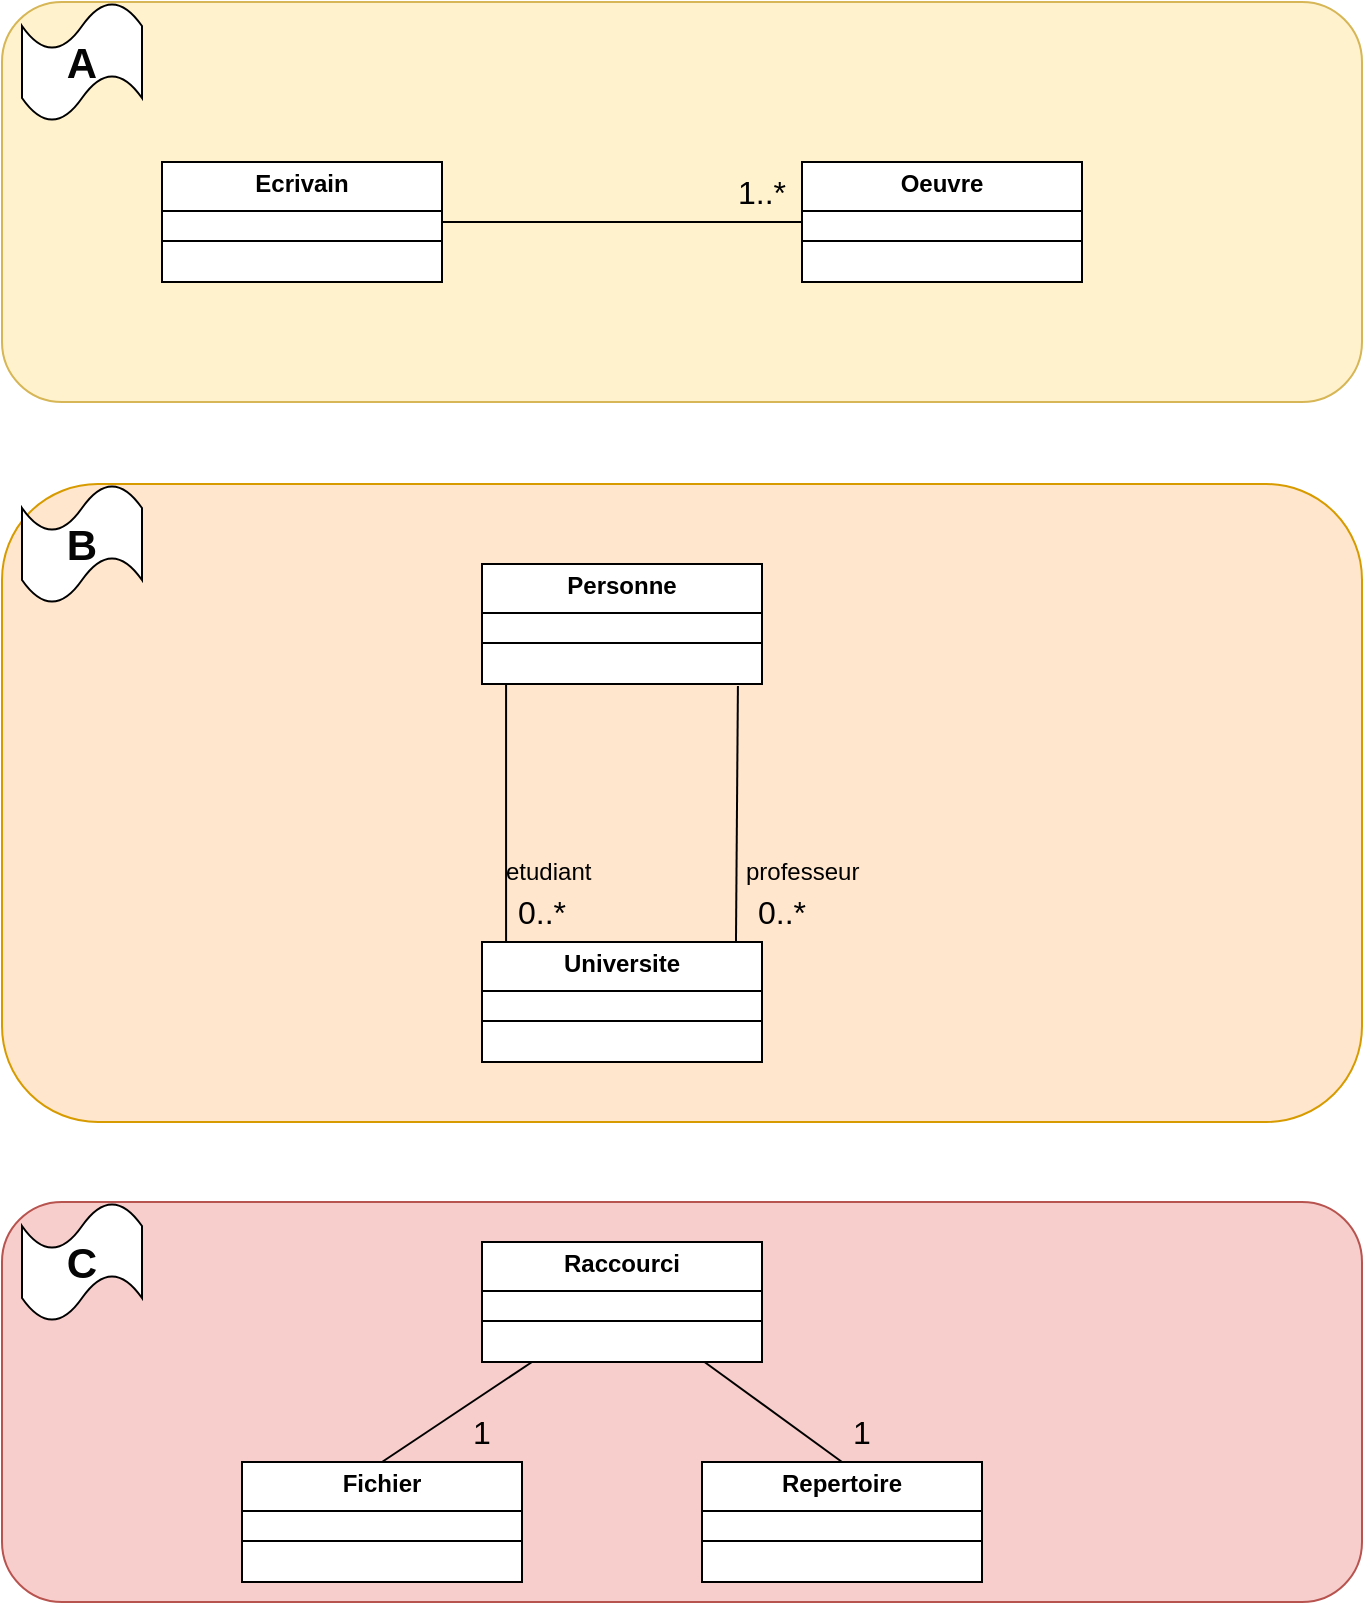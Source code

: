 <mxfile version="27.0.6">
  <diagram id="C5RBs43oDa-KdzZeNtuy" name="Page-1">
    <mxGraphModel dx="898" dy="750" grid="1" gridSize="10" guides="1" tooltips="1" connect="1" arrows="1" fold="1" page="1" pageScale="1" pageWidth="827" pageHeight="1169" math="0" shadow="0">
      <root>
        <mxCell id="WIyWlLk6GJQsqaUBKTNV-0" />
        <mxCell id="WIyWlLk6GJQsqaUBKTNV-1" parent="WIyWlLk6GJQsqaUBKTNV-0" />
        <mxCell id="AlwbdDvRf-miLSY7LMRS-7" value="" style="rounded=1;whiteSpace=wrap;html=1;fillColor=#fff2cc;strokeColor=#d6b656;" parent="WIyWlLk6GJQsqaUBKTNV-1" vertex="1">
          <mxGeometry x="80" y="40" width="680" height="200" as="geometry" />
        </mxCell>
        <mxCell id="AlwbdDvRf-miLSY7LMRS-8" style="rounded=0;orthogonalLoop=1;jettySize=auto;html=1;entryX=0;entryY=0.5;entryDx=0;entryDy=0;endArrow=none;startFill=0;" parent="WIyWlLk6GJQsqaUBKTNV-1" source="AlwbdDvRf-miLSY7LMRS-5" target="AlwbdDvRf-miLSY7LMRS-6" edge="1">
          <mxGeometry relative="1" as="geometry" />
        </mxCell>
        <mxCell id="AlwbdDvRf-miLSY7LMRS-5" value="&lt;p style=&quot;margin:0px;margin-top:4px;text-align:center;&quot;&gt;&lt;b&gt;Ecrivain&lt;/b&gt;&lt;/p&gt;&lt;hr size=&quot;1&quot; style=&quot;border-style:solid;&quot;&gt;&lt;div style=&quot;height:2px;&quot;&gt;&lt;/div&gt;&lt;hr size=&quot;1&quot; style=&quot;border-style:solid;&quot;&gt;&lt;div style=&quot;height:2px;&quot;&gt;&lt;/div&gt;" style="verticalAlign=top;align=left;overflow=fill;html=1;whiteSpace=wrap;" parent="WIyWlLk6GJQsqaUBKTNV-1" vertex="1">
          <mxGeometry x="160" y="120" width="140" height="60" as="geometry" />
        </mxCell>
        <mxCell id="AlwbdDvRf-miLSY7LMRS-6" value="&lt;p style=&quot;margin:0px;margin-top:4px;text-align:center;&quot;&gt;&lt;b&gt;Oeuvre&lt;/b&gt;&lt;/p&gt;&lt;hr size=&quot;1&quot; style=&quot;border-style:solid;&quot;&gt;&lt;div style=&quot;height:2px;&quot;&gt;&lt;/div&gt;&lt;hr size=&quot;1&quot; style=&quot;border-style:solid;&quot;&gt;&lt;div style=&quot;height:2px;&quot;&gt;&lt;/div&gt;" style="verticalAlign=top;align=left;overflow=fill;html=1;whiteSpace=wrap;" parent="WIyWlLk6GJQsqaUBKTNV-1" vertex="1">
          <mxGeometry x="480" y="120" width="140" height="60" as="geometry" />
        </mxCell>
        <mxCell id="AlwbdDvRf-miLSY7LMRS-9" value="&lt;font style=&quot;font-size: 16px;&quot;&gt;1..*&lt;/font&gt;" style="text;html=1;align=center;verticalAlign=middle;whiteSpace=wrap;rounded=0;" parent="WIyWlLk6GJQsqaUBKTNV-1" vertex="1">
          <mxGeometry x="430" y="120" width="60" height="30" as="geometry" />
        </mxCell>
        <mxCell id="AlwbdDvRf-miLSY7LMRS-10" value="&lt;font style=&quot;font-size: 21px; color: light-dark(rgb(5, 5, 5), rgb(237, 237, 237));&quot;&gt;&lt;b&gt;A&lt;/b&gt;&lt;/font&gt;" style="shape=tape;whiteSpace=wrap;html=1;" parent="WIyWlLk6GJQsqaUBKTNV-1" vertex="1">
          <mxGeometry x="90" y="40" width="60" height="60" as="geometry" />
        </mxCell>
        <mxCell id="AlwbdDvRf-miLSY7LMRS-11" value="" style="rounded=1;whiteSpace=wrap;html=1;fillColor=#ffe6cc;strokeColor=#d79b00;" parent="WIyWlLk6GJQsqaUBKTNV-1" vertex="1">
          <mxGeometry x="80" y="281" width="680" height="319" as="geometry" />
        </mxCell>
        <mxCell id="AlwbdDvRf-miLSY7LMRS-12" value="&lt;font style=&quot;font-size: 21px; color: light-dark(rgb(5, 5, 5), rgb(237, 237, 237));&quot;&gt;&lt;b&gt;B&lt;/b&gt;&lt;/font&gt;" style="shape=tape;whiteSpace=wrap;html=1;" parent="WIyWlLk6GJQsqaUBKTNV-1" vertex="1">
          <mxGeometry x="90" y="281" width="60" height="60" as="geometry" />
        </mxCell>
        <mxCell id="AlwbdDvRf-miLSY7LMRS-15" style="rounded=0;orthogonalLoop=1;jettySize=auto;html=1;entryX=0.086;entryY=0.083;entryDx=0;entryDy=0;exitX=0.086;exitY=0.983;exitDx=0;exitDy=0;exitPerimeter=0;entryPerimeter=0;endArrow=none;startFill=0;" parent="WIyWlLk6GJQsqaUBKTNV-1" source="AlwbdDvRf-miLSY7LMRS-13" target="AlwbdDvRf-miLSY7LMRS-14" edge="1">
          <mxGeometry relative="1" as="geometry" />
        </mxCell>
        <mxCell id="AlwbdDvRf-miLSY7LMRS-16" style="rounded=0;orthogonalLoop=1;jettySize=auto;html=1;entryX=0.907;entryY=0.017;entryDx=0;entryDy=0;exitX=0.914;exitY=1.017;exitDx=0;exitDy=0;exitPerimeter=0;entryPerimeter=0;endArrow=none;startFill=0;" parent="WIyWlLk6GJQsqaUBKTNV-1" source="AlwbdDvRf-miLSY7LMRS-13" target="AlwbdDvRf-miLSY7LMRS-14" edge="1">
          <mxGeometry relative="1" as="geometry" />
        </mxCell>
        <mxCell id="AlwbdDvRf-miLSY7LMRS-13" value="&lt;p style=&quot;margin:0px;margin-top:4px;text-align:center;&quot;&gt;&lt;b&gt;Personne&lt;/b&gt;&lt;/p&gt;&lt;hr size=&quot;1&quot; style=&quot;border-style:solid;&quot;&gt;&lt;div style=&quot;height:2px;&quot;&gt;&lt;/div&gt;&lt;hr size=&quot;1&quot; style=&quot;border-style:solid;&quot;&gt;&lt;div style=&quot;height:2px;&quot;&gt;&lt;/div&gt;" style="verticalAlign=top;align=left;overflow=fill;html=1;whiteSpace=wrap;" parent="WIyWlLk6GJQsqaUBKTNV-1" vertex="1">
          <mxGeometry x="320" y="321" width="140" height="60" as="geometry" />
        </mxCell>
        <mxCell id="AlwbdDvRf-miLSY7LMRS-14" value="&lt;p style=&quot;margin:0px;margin-top:4px;text-align:center;&quot;&gt;&lt;b&gt;Universite&lt;/b&gt;&lt;/p&gt;&lt;hr size=&quot;1&quot; style=&quot;border-style:solid;&quot;&gt;&lt;div style=&quot;height:2px;&quot;&gt;&lt;/div&gt;&lt;hr size=&quot;1&quot; style=&quot;border-style:solid;&quot;&gt;&lt;div style=&quot;height:2px;&quot;&gt;&lt;/div&gt;" style="verticalAlign=top;align=left;overflow=fill;html=1;whiteSpace=wrap;" parent="WIyWlLk6GJQsqaUBKTNV-1" vertex="1">
          <mxGeometry x="320" y="510" width="140" height="60" as="geometry" />
        </mxCell>
        <mxCell id="AlwbdDvRf-miLSY7LMRS-17" value="&lt;font style=&quot;font-size: 16px;&quot;&gt;0..*&lt;/font&gt;" style="text;html=1;align=center;verticalAlign=middle;whiteSpace=wrap;rounded=0;" parent="WIyWlLk6GJQsqaUBKTNV-1" vertex="1">
          <mxGeometry x="320" y="480" width="60" height="30" as="geometry" />
        </mxCell>
        <mxCell id="AlwbdDvRf-miLSY7LMRS-18" value="&lt;font style=&quot;font-size: 16px;&quot;&gt;0..*&lt;/font&gt;" style="text;html=1;align=center;verticalAlign=middle;whiteSpace=wrap;rounded=0;" parent="WIyWlLk6GJQsqaUBKTNV-1" vertex="1">
          <mxGeometry x="440" y="480" width="60" height="30" as="geometry" />
        </mxCell>
        <mxCell id="AlwbdDvRf-miLSY7LMRS-19" value="etudiant" style="text;html=1;align=left;verticalAlign=middle;whiteSpace=wrap;rounded=0;" parent="WIyWlLk6GJQsqaUBKTNV-1" vertex="1">
          <mxGeometry x="330" y="460" width="60" height="30" as="geometry" />
        </mxCell>
        <mxCell id="AlwbdDvRf-miLSY7LMRS-20" value="professeur" style="text;html=1;align=left;verticalAlign=middle;whiteSpace=wrap;rounded=0;" parent="WIyWlLk6GJQsqaUBKTNV-1" vertex="1">
          <mxGeometry x="450" y="460" width="60" height="30" as="geometry" />
        </mxCell>
        <mxCell id="AlwbdDvRf-miLSY7LMRS-21" value="" style="rounded=1;whiteSpace=wrap;html=1;fillColor=#f8cecc;strokeColor=#b85450;" parent="WIyWlLk6GJQsqaUBKTNV-1" vertex="1">
          <mxGeometry x="80" y="640" width="680" height="200" as="geometry" />
        </mxCell>
        <mxCell id="AlwbdDvRf-miLSY7LMRS-22" value="&lt;font style=&quot;font-size: 21px; color: light-dark(rgb(5, 5, 5), rgb(237, 237, 237));&quot;&gt;&lt;b&gt;C&lt;/b&gt;&lt;/font&gt;" style="shape=tape;whiteSpace=wrap;html=1;" parent="WIyWlLk6GJQsqaUBKTNV-1" vertex="1">
          <mxGeometry x="90" y="640" width="60" height="60" as="geometry" />
        </mxCell>
        <mxCell id="aIosQc4VRswI6tBACXog-5" style="rounded=0;orthogonalLoop=1;jettySize=auto;html=1;entryX=0.5;entryY=0;entryDx=0;entryDy=0;endArrow=none;startFill=0;" edge="1" parent="WIyWlLk6GJQsqaUBKTNV-1" source="aIosQc4VRswI6tBACXog-0" target="aIosQc4VRswI6tBACXog-1">
          <mxGeometry relative="1" as="geometry" />
        </mxCell>
        <mxCell id="aIosQc4VRswI6tBACXog-6" style="rounded=0;orthogonalLoop=1;jettySize=auto;html=1;entryX=0.5;entryY=0;entryDx=0;entryDy=0;endArrow=none;startFill=0;" edge="1" parent="WIyWlLk6GJQsqaUBKTNV-1" source="aIosQc4VRswI6tBACXog-0" target="aIosQc4VRswI6tBACXog-2">
          <mxGeometry relative="1" as="geometry" />
        </mxCell>
        <mxCell id="aIosQc4VRswI6tBACXog-0" value="&lt;p style=&quot;margin:0px;margin-top:4px;text-align:center;&quot;&gt;&lt;b&gt;Raccourci&lt;/b&gt;&lt;/p&gt;&lt;hr size=&quot;1&quot; style=&quot;border-style:solid;&quot;&gt;&lt;div style=&quot;height:2px;&quot;&gt;&lt;/div&gt;&lt;hr size=&quot;1&quot; style=&quot;border-style:solid;&quot;&gt;&lt;div style=&quot;height:2px;&quot;&gt;&lt;/div&gt;" style="verticalAlign=top;align=left;overflow=fill;html=1;whiteSpace=wrap;" vertex="1" parent="WIyWlLk6GJQsqaUBKTNV-1">
          <mxGeometry x="320" y="660" width="140" height="60" as="geometry" />
        </mxCell>
        <mxCell id="aIosQc4VRswI6tBACXog-1" value="&lt;p style=&quot;margin:0px;margin-top:4px;text-align:center;&quot;&gt;&lt;b&gt;Fichier&lt;/b&gt;&lt;/p&gt;&lt;hr size=&quot;1&quot; style=&quot;border-style:solid;&quot;&gt;&lt;div style=&quot;height:2px;&quot;&gt;&lt;/div&gt;&lt;hr size=&quot;1&quot; style=&quot;border-style:solid;&quot;&gt;&lt;div style=&quot;height:2px;&quot;&gt;&lt;/div&gt;" style="verticalAlign=top;align=left;overflow=fill;html=1;whiteSpace=wrap;" vertex="1" parent="WIyWlLk6GJQsqaUBKTNV-1">
          <mxGeometry x="200" y="770" width="140" height="60" as="geometry" />
        </mxCell>
        <mxCell id="aIosQc4VRswI6tBACXog-2" value="&lt;p style=&quot;margin:0px;margin-top:4px;text-align:center;&quot;&gt;&lt;b&gt;Repertoire&lt;/b&gt;&lt;/p&gt;&lt;hr size=&quot;1&quot; style=&quot;border-style:solid;&quot;&gt;&lt;div style=&quot;height:2px;&quot;&gt;&lt;/div&gt;&lt;hr size=&quot;1&quot; style=&quot;border-style:solid;&quot;&gt;&lt;div style=&quot;height:2px;&quot;&gt;&lt;/div&gt;" style="verticalAlign=top;align=left;overflow=fill;html=1;whiteSpace=wrap;" vertex="1" parent="WIyWlLk6GJQsqaUBKTNV-1">
          <mxGeometry x="430" y="770" width="140" height="60" as="geometry" />
        </mxCell>
        <mxCell id="aIosQc4VRswI6tBACXog-7" value="&lt;font style=&quot;font-size: 16px;&quot;&gt;1&lt;/font&gt;" style="text;html=1;align=center;verticalAlign=middle;whiteSpace=wrap;rounded=0;" vertex="1" parent="WIyWlLk6GJQsqaUBKTNV-1">
          <mxGeometry x="290" y="740" width="60" height="30" as="geometry" />
        </mxCell>
        <mxCell id="aIosQc4VRswI6tBACXog-8" value="&lt;font style=&quot;font-size: 16px;&quot;&gt;1&lt;/font&gt;" style="text;html=1;align=center;verticalAlign=middle;whiteSpace=wrap;rounded=0;" vertex="1" parent="WIyWlLk6GJQsqaUBKTNV-1">
          <mxGeometry x="480" y="740" width="60" height="30" as="geometry" />
        </mxCell>
      </root>
    </mxGraphModel>
  </diagram>
</mxfile>
